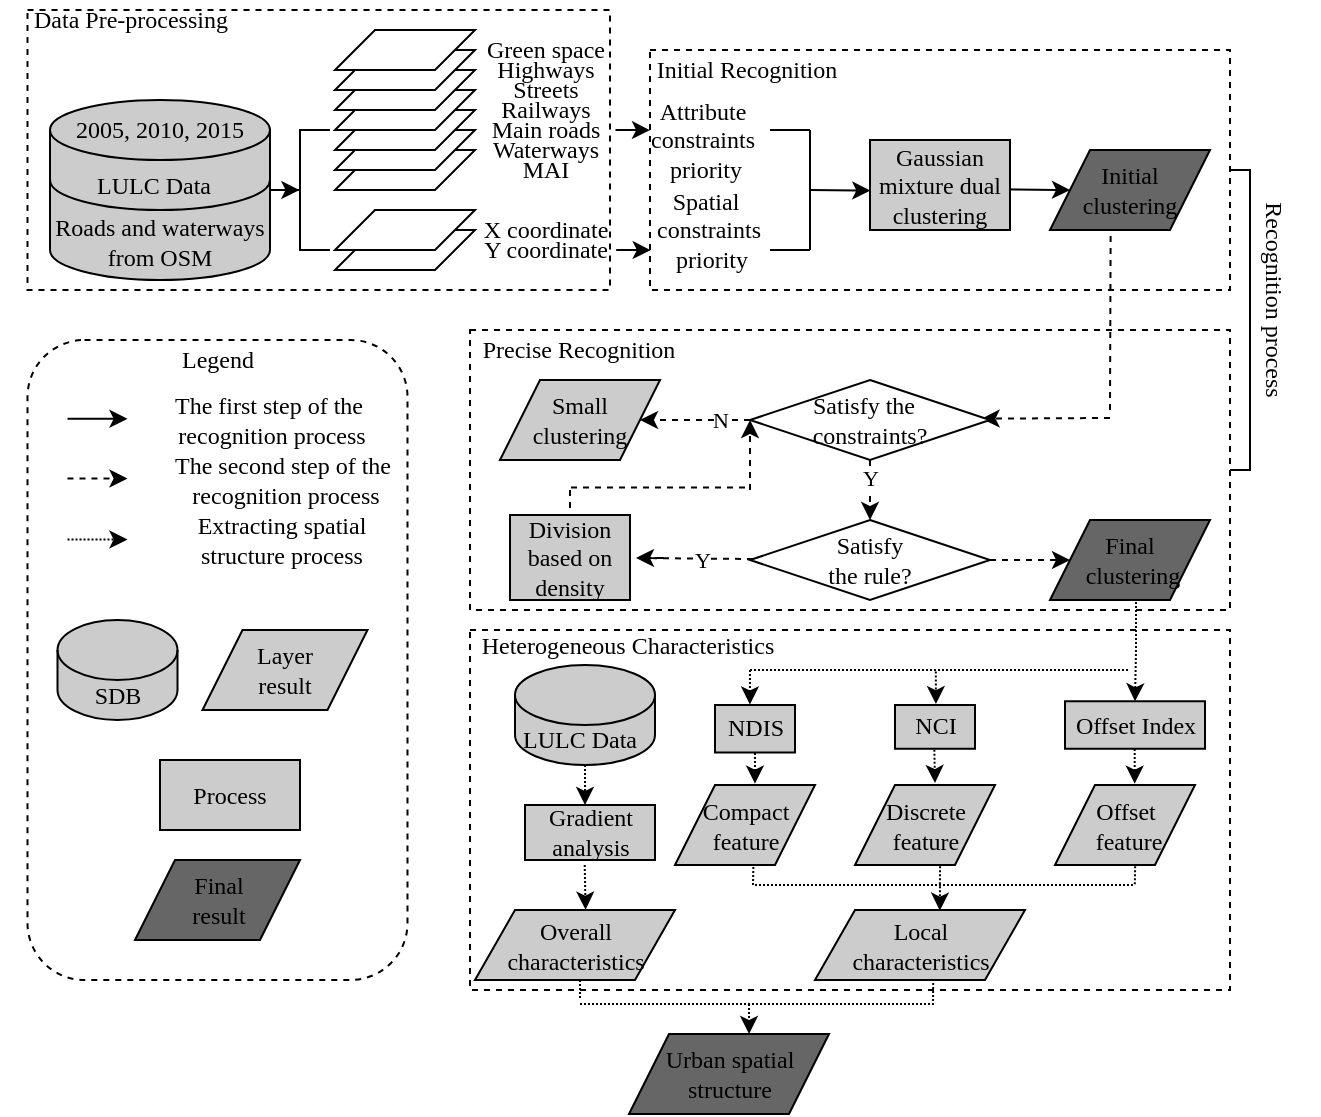 <mxfile version="15.2.7" type="github">
  <diagram id="8HJ7aUhL0o4wAt0HdWRR" name="Page-1">
    <mxGraphModel dx="1183" dy="668" grid="1" gridSize="10" guides="1" tooltips="1" connect="1" arrows="1" fold="1" page="1" pageScale="1" pageWidth="827" pageHeight="1169" math="0" shadow="0">
      <root>
        <mxCell id="0" />
        <mxCell id="1" parent="0" />
        <mxCell id="KHvkYx3U1BYGAtdz-cbN-30" value="" style="rounded=0;whiteSpace=wrap;html=1;dashed=1;fillColor=none;" vertex="1" parent="1">
          <mxGeometry x="260" y="370" width="380" height="180" as="geometry" />
        </mxCell>
        <mxCell id="KHvkYx3U1BYGAtdz-cbN-4" value="" style="rounded=0;whiteSpace=wrap;html=1;dashed=1;fillColor=none;" vertex="1" parent="1">
          <mxGeometry x="260" y="220" width="380" height="140" as="geometry" />
        </mxCell>
        <mxCell id="KHvkYx3U1BYGAtdz-cbN-22" value="" style="rounded=0;whiteSpace=wrap;html=1;dashed=1;fillColor=none;" vertex="1" parent="1">
          <mxGeometry x="38.75" y="60" width="291.25" height="140" as="geometry" />
        </mxCell>
        <mxCell id="i6sxjxo-gBJiL7IOT36x-5" value="LULC Data&amp;nbsp;&amp;nbsp;" style="shape=cylinder3;whiteSpace=wrap;html=1;boundedLbl=1;backgroundOutline=1;size=15;fontFamily=Times New Roman;shadow=0;fillColor=#CCCCCC;" parent="1" vertex="1">
          <mxGeometry x="50" y="105" width="110" height="60" as="geometry" />
        </mxCell>
        <mxCell id="i6sxjxo-gBJiL7IOT36x-6" value="2005, 2010, 2015" style="text;html=1;strokeColor=none;fillColor=none;align=center;verticalAlign=middle;whiteSpace=wrap;rounded=0;fontFamily=Times New Roman;" parent="1" vertex="1">
          <mxGeometry x="25" y="115" width="160" height="10" as="geometry" />
        </mxCell>
        <mxCell id="i6sxjxo-gBJiL7IOT36x-10" value="&lt;span&gt;Roads and waterways from OSM&lt;/span&gt;" style="shape=cylinder3;whiteSpace=wrap;html=1;boundedLbl=1;backgroundOutline=1;size=15;lid=0;fontFamily=Times New Roman;fillColor=#CCCCCC;" parent="1" vertex="1">
          <mxGeometry x="50" y="145" width="110" height="50" as="geometry" />
        </mxCell>
        <mxCell id="i6sxjxo-gBJiL7IOT36x-22" value="" style="shape=parallelogram;perimeter=parallelogramPerimeter;whiteSpace=wrap;html=1;fixedSize=1;fontFamily=Times New Roman;" parent="1" vertex="1">
          <mxGeometry x="192.5" y="130" width="70" height="20" as="geometry" />
        </mxCell>
        <mxCell id="i6sxjxo-gBJiL7IOT36x-23" value="" style="shape=parallelogram;perimeter=parallelogramPerimeter;whiteSpace=wrap;html=1;fixedSize=1;fontFamily=Times New Roman;" parent="1" vertex="1">
          <mxGeometry x="192.5" y="120" width="70" height="20" as="geometry" />
        </mxCell>
        <mxCell id="i6sxjxo-gBJiL7IOT36x-24" value="" style="shape=parallelogram;perimeter=parallelogramPerimeter;whiteSpace=wrap;html=1;fixedSize=1;fontFamily=Times New Roman;" parent="1" vertex="1">
          <mxGeometry x="192.5" y="110" width="70" height="20" as="geometry" />
        </mxCell>
        <mxCell id="i6sxjxo-gBJiL7IOT36x-25" value="" style="shape=parallelogram;perimeter=parallelogramPerimeter;whiteSpace=wrap;html=1;fixedSize=1;fontFamily=Times New Roman;" parent="1" vertex="1">
          <mxGeometry x="192.5" y="100" width="70" height="20" as="geometry" />
        </mxCell>
        <mxCell id="i6sxjxo-gBJiL7IOT36x-26" value="" style="shape=parallelogram;perimeter=parallelogramPerimeter;whiteSpace=wrap;html=1;fixedSize=1;fontFamily=Times New Roman;" parent="1" vertex="1">
          <mxGeometry x="192.5" y="90" width="70" height="20" as="geometry" />
        </mxCell>
        <mxCell id="i6sxjxo-gBJiL7IOT36x-27" value="" style="shape=parallelogram;perimeter=parallelogramPerimeter;whiteSpace=wrap;html=1;fixedSize=1;fontFamily=Times New Roman;" parent="1" vertex="1">
          <mxGeometry x="192.5" y="80" width="70" height="20" as="geometry" />
        </mxCell>
        <mxCell id="i6sxjxo-gBJiL7IOT36x-28" value="" style="shape=parallelogram;perimeter=parallelogramPerimeter;whiteSpace=wrap;html=1;fixedSize=1;fontFamily=Times New Roman;" parent="1" vertex="1">
          <mxGeometry x="192.5" y="70" width="70" height="20" as="geometry" />
        </mxCell>
        <mxCell id="13GSF1PAoy-0XcD6c8-7-4" value="" style="shape=parallelogram;perimeter=parallelogramPerimeter;whiteSpace=wrap;html=1;fixedSize=1;fontFamily=Times New Roman;" parent="1" vertex="1">
          <mxGeometry x="192.5" y="170" width="70" height="20" as="geometry" />
        </mxCell>
        <mxCell id="13GSF1PAoy-0XcD6c8-7-5" value="" style="shape=parallelogram;perimeter=parallelogramPerimeter;whiteSpace=wrap;html=1;fixedSize=1;fontFamily=Times New Roman;" parent="1" vertex="1">
          <mxGeometry x="192.5" y="160" width="70" height="20" as="geometry" />
        </mxCell>
        <mxCell id="13GSF1PAoy-0XcD6c8-7-6" value="&lt;div&gt;Green space&lt;/div&gt;" style="text;html=1;strokeColor=none;fillColor=none;align=center;verticalAlign=middle;whiteSpace=wrap;rounded=0;fontFamily=Times New Roman;" parent="1" vertex="1">
          <mxGeometry x="252.5" y="70" width="90" height="20" as="geometry" />
        </mxCell>
        <mxCell id="13GSF1PAoy-0XcD6c8-7-7" value="&lt;div&gt;Highways&lt;/div&gt;" style="text;html=1;strokeColor=none;fillColor=none;align=center;verticalAlign=middle;whiteSpace=wrap;rounded=0;fontFamily=Times New Roman;" parent="1" vertex="1">
          <mxGeometry x="252.5" y="80" width="90" height="20" as="geometry" />
        </mxCell>
        <mxCell id="13GSF1PAoy-0XcD6c8-7-8" value="Streets" style="text;html=1;strokeColor=none;fillColor=none;align=center;verticalAlign=middle;whiteSpace=wrap;rounded=0;fontFamily=Times New Roman;" parent="1" vertex="1">
          <mxGeometry x="252.5" y="95" width="90" height="10" as="geometry" />
        </mxCell>
        <mxCell id="13GSF1PAoy-0XcD6c8-7-9" value="&lt;div&gt;Railways&lt;/div&gt;" style="text;html=1;strokeColor=none;fillColor=none;align=center;verticalAlign=middle;whiteSpace=wrap;rounded=0;fontFamily=Times New Roman;" parent="1" vertex="1">
          <mxGeometry x="252.5" y="100" width="90" height="20" as="geometry" />
        </mxCell>
        <mxCell id="13GSF1PAoy-0XcD6c8-7-10" value="&lt;div&gt;Main roads&lt;/div&gt;" style="text;html=1;strokeColor=none;fillColor=none;align=center;verticalAlign=middle;whiteSpace=wrap;rounded=0;fontFamily=Times New Roman;" parent="1" vertex="1">
          <mxGeometry x="252.5" y="110" width="90" height="20" as="geometry" />
        </mxCell>
        <mxCell id="13GSF1PAoy-0XcD6c8-7-11" value="&lt;div&gt;Waterways&lt;/div&gt;" style="text;html=1;strokeColor=none;fillColor=none;align=center;verticalAlign=middle;whiteSpace=wrap;rounded=0;fontFamily=Times New Roman;" parent="1" vertex="1">
          <mxGeometry x="252.5" y="120" width="90" height="20" as="geometry" />
        </mxCell>
        <mxCell id="13GSF1PAoy-0XcD6c8-7-12" value="&lt;div&gt;MAI&lt;/div&gt;" style="text;html=1;strokeColor=none;fillColor=none;align=center;verticalAlign=middle;whiteSpace=wrap;rounded=0;fontFamily=Times New Roman;" parent="1" vertex="1">
          <mxGeometry x="252.5" y="130" width="90" height="20" as="geometry" />
        </mxCell>
        <mxCell id="13GSF1PAoy-0XcD6c8-7-13" value="&lt;div&gt;X coordinate&lt;/div&gt;" style="text;html=1;strokeColor=none;fillColor=none;align=center;verticalAlign=middle;whiteSpace=wrap;rounded=0;fontFamily=Times New Roman;" parent="1" vertex="1">
          <mxGeometry x="252.5" y="160" width="90" height="20" as="geometry" />
        </mxCell>
        <mxCell id="13GSF1PAoy-0XcD6c8-7-14" value="Y coordinate" style="text;html=1;strokeColor=none;fillColor=none;align=center;verticalAlign=middle;whiteSpace=wrap;rounded=0;fontFamily=Times New Roman;" parent="1" vertex="1">
          <mxGeometry x="252.5" y="170" width="90" height="20" as="geometry" />
        </mxCell>
        <mxCell id="13GSF1PAoy-0XcD6c8-7-21" value="" style="endArrow=classic;html=1;fontFamily=Times New Roman;exitX=0.75;exitY=0.5;exitDx=0;exitDy=0;entryX=0.002;entryY=0.562;entryDx=0;entryDy=0;entryPerimeter=0;exitPerimeter=0;" parent="1" edge="1" target="l3byzFUJGpa-IuywQS9A-1" source="13GSF1PAoy-0XcD6c8-7-55">
          <mxGeometry x="295" y="80" width="50" height="50" as="geometry">
            <mxPoint x="435" y="149.67" as="sourcePoint" />
            <mxPoint x="455" y="150" as="targetPoint" />
          </mxGeometry>
        </mxCell>
        <mxCell id="13GSF1PAoy-0XcD6c8-7-53" value="" style="line;strokeWidth=1;html=1;fontFamily=Times New Roman;fontColor=#000000;" parent="1" vertex="1">
          <mxGeometry x="410" y="175" width="20" height="10" as="geometry" />
        </mxCell>
        <mxCell id="13GSF1PAoy-0XcD6c8-7-54" value="" style="line;strokeWidth=1;html=1;fontFamily=Times New Roman;fontColor=#000000;" parent="1" vertex="1">
          <mxGeometry x="410" y="115" width="20" height="10" as="geometry" />
        </mxCell>
        <mxCell id="13GSF1PAoy-0XcD6c8-7-55" value="" style="line;strokeWidth=1;direction=south;html=1;fontFamily=Times New Roman;fontColor=#000000;" parent="1" vertex="1">
          <mxGeometry x="420" y="120" width="20" height="40" as="geometry" />
        </mxCell>
        <mxCell id="13GSF1PAoy-0XcD6c8-7-56" value="" style="line;strokeWidth=1;direction=south;html=1;fontFamily=Times New Roman;fontColor=#000000;" parent="1" vertex="1">
          <mxGeometry x="420" y="160" width="20" height="20" as="geometry" />
        </mxCell>
        <mxCell id="13GSF1PAoy-0XcD6c8-7-59" value="" style="endArrow=classic;html=1;fontFamily=Times New Roman;entryX=0;entryY=0.5;entryDx=0;entryDy=0;" parent="1" edge="1" target="13GSF1PAoy-0XcD6c8-7-61">
          <mxGeometry width="50" height="50" relative="1" as="geometry">
            <mxPoint x="520" y="149.67" as="sourcePoint" />
            <mxPoint x="550" y="149.67" as="targetPoint" />
          </mxGeometry>
        </mxCell>
        <mxCell id="13GSF1PAoy-0XcD6c8-7-61" value="Initial clustering" style="shape=parallelogram;perimeter=parallelogramPerimeter;whiteSpace=wrap;html=1;fixedSize=1;strokeWidth=1;fontFamily=Times New Roman;fontColor=#000000;fillColor=#666666;" parent="1" vertex="1">
          <mxGeometry x="550" y="130" width="80" height="40" as="geometry" />
        </mxCell>
        <mxCell id="13GSF1PAoy-0XcD6c8-7-62" value="" style="endArrow=none;dashed=1;html=1;strokeWidth=1;fontFamily=Times New Roman;fontColor=#000000;entryX=0.379;entryY=1.003;entryDx=0;entryDy=0;entryPerimeter=0;" parent="1" target="13GSF1PAoy-0XcD6c8-7-61" edge="1">
          <mxGeometry width="50" height="50" relative="1" as="geometry">
            <mxPoint x="580" y="260" as="sourcePoint" />
            <mxPoint x="590" y="210" as="targetPoint" />
            <Array as="points" />
          </mxGeometry>
        </mxCell>
        <mxCell id="13GSF1PAoy-0XcD6c8-7-63" value="" style="endArrow=classic;html=1;fontFamily=Times New Roman;dashed=1;entryX=0.965;entryY=0.483;entryDx=0;entryDy=0;entryPerimeter=0;" parent="1" target="13GSF1PAoy-0XcD6c8-7-64" edge="1">
          <mxGeometry width="50" height="50" relative="1" as="geometry">
            <mxPoint x="580" y="264" as="sourcePoint" />
            <mxPoint x="510" y="244.76" as="targetPoint" />
          </mxGeometry>
        </mxCell>
        <mxCell id="13GSF1PAoy-0XcD6c8-7-64" value="Satisfy the &amp;nbsp;&lt;br&gt;constraints?" style="rhombus;whiteSpace=wrap;html=1;strokeWidth=1;fontFamily=Times New Roman;fontColor=#000000;" parent="1" vertex="1">
          <mxGeometry x="400" y="245" width="120" height="40" as="geometry" />
        </mxCell>
        <mxCell id="13GSF1PAoy-0XcD6c8-7-65" value="" style="endArrow=classic;html=1;fontFamily=Times New Roman;dashed=1;exitX=0;exitY=0.5;exitDx=0;exitDy=0;entryX=1;entryY=0.5;entryDx=0;entryDy=0;" parent="1" source="13GSF1PAoy-0XcD6c8-7-64" target="13GSF1PAoy-0XcD6c8-7-66" edge="1">
          <mxGeometry width="50" height="50" relative="1" as="geometry">
            <mxPoint x="410" y="265" as="sourcePoint" />
            <mxPoint x="340" y="264.8" as="targetPoint" />
          </mxGeometry>
        </mxCell>
        <mxCell id="13GSF1PAoy-0XcD6c8-7-67" value="N&lt;br&gt;" style="edgeLabel;html=1;align=center;verticalAlign=middle;resizable=0;points=[];fontFamily=Times New Roman;fontColor=#000000;" parent="13GSF1PAoy-0XcD6c8-7-65" vertex="1" connectable="0">
          <mxGeometry x="-0.447" relative="1" as="geometry">
            <mxPoint as="offset" />
          </mxGeometry>
        </mxCell>
        <mxCell id="13GSF1PAoy-0XcD6c8-7-66" value="Small clustering" style="shape=parallelogram;perimeter=parallelogramPerimeter;whiteSpace=wrap;html=1;fixedSize=1;strokeWidth=1;fontFamily=Times New Roman;fontColor=#000000;fillColor=#CCCCCC;" parent="1" vertex="1">
          <mxGeometry x="275" y="245" width="80" height="40" as="geometry" />
        </mxCell>
        <mxCell id="13GSF1PAoy-0XcD6c8-7-68" value="" style="endArrow=classic;html=1;fontFamily=Times New Roman;dashed=1;exitX=0.5;exitY=1;exitDx=0;exitDy=0;entryX=0.5;entryY=0;entryDx=0;entryDy=0;" parent="1" source="13GSF1PAoy-0XcD6c8-7-64" edge="1" target="13GSF1PAoy-0XcD6c8-7-70">
          <mxGeometry width="50" height="50" relative="1" as="geometry">
            <mxPoint x="464.5" y="305" as="sourcePoint" />
            <mxPoint x="459" y="305" as="targetPoint" />
          </mxGeometry>
        </mxCell>
        <mxCell id="13GSF1PAoy-0XcD6c8-7-69" value="Y&lt;br&gt;" style="edgeLabel;html=1;align=center;verticalAlign=middle;resizable=0;points=[];fontFamily=Times New Roman;fontColor=#000000;" parent="13GSF1PAoy-0XcD6c8-7-68" vertex="1" connectable="0">
          <mxGeometry x="-0.447" relative="1" as="geometry">
            <mxPoint as="offset" />
          </mxGeometry>
        </mxCell>
        <mxCell id="13GSF1PAoy-0XcD6c8-7-70" value="Satisfy &lt;br&gt;the rule?" style="rhombus;whiteSpace=wrap;html=1;strokeWidth=1;fontFamily=Times New Roman;fontColor=#000000;" parent="1" vertex="1">
          <mxGeometry x="400" y="315" width="120" height="40" as="geometry" />
        </mxCell>
        <mxCell id="13GSF1PAoy-0XcD6c8-7-71" value="" style="endArrow=classic;html=1;fontFamily=Times New Roman;dashed=1;" parent="1" source="13GSF1PAoy-0XcD6c8-7-70" edge="1">
          <mxGeometry width="50" height="50" relative="1" as="geometry">
            <mxPoint x="469" y="285" as="sourcePoint" />
            <mxPoint x="343" y="334" as="targetPoint" />
            <Array as="points">
              <mxPoint x="343" y="334" />
              <mxPoint x="360" y="334" />
            </Array>
          </mxGeometry>
        </mxCell>
        <mxCell id="13GSF1PAoy-0XcD6c8-7-72" value="Y&lt;br&gt;" style="edgeLabel;html=1;align=center;verticalAlign=middle;resizable=0;points=[];fontFamily=Times New Roman;fontColor=#000000;" parent="13GSF1PAoy-0XcD6c8-7-71" vertex="1" connectable="0">
          <mxGeometry x="-0.447" relative="1" as="geometry">
            <mxPoint as="offset" />
          </mxGeometry>
        </mxCell>
        <mxCell id="13GSF1PAoy-0XcD6c8-7-75" value="" style="endArrow=classic;html=1;fontFamily=Times New Roman;dashed=1;exitX=1;exitY=0.5;exitDx=0;exitDy=0;" parent="1" source="13GSF1PAoy-0XcD6c8-7-70" edge="1">
          <mxGeometry width="50" height="50" relative="1" as="geometry">
            <mxPoint x="590" y="254.76" as="sourcePoint" />
            <mxPoint x="560" y="335" as="targetPoint" />
          </mxGeometry>
        </mxCell>
        <mxCell id="KHvkYx3U1BYGAtdz-cbN-32" style="edgeStyle=orthogonalEdgeStyle;rounded=0;orthogonalLoop=1;jettySize=auto;html=1;exitX=0.5;exitY=1;exitDx=0;exitDy=0;entryX=0.5;entryY=0;entryDx=0;entryDy=0;dashed=1;dashPattern=1 1;" edge="1" parent="1" source="13GSF1PAoy-0XcD6c8-7-76" target="l3byzFUJGpa-IuywQS9A-8">
          <mxGeometry relative="1" as="geometry">
            <Array as="points">
              <mxPoint x="593" y="355" />
              <mxPoint x="593" y="380" />
              <mxPoint x="592" y="380" />
            </Array>
          </mxGeometry>
        </mxCell>
        <mxCell id="13GSF1PAoy-0XcD6c8-7-76" value="Final&lt;br&gt;&amp;nbsp;clustering" style="shape=parallelogram;perimeter=parallelogramPerimeter;whiteSpace=wrap;html=1;fixedSize=1;strokeWidth=1;fontFamily=Times New Roman;fontColor=#000000;fillColor=#666666;" parent="1" vertex="1">
          <mxGeometry x="550" y="315" width="80" height="40" as="geometry" />
        </mxCell>
        <mxCell id="13GSF1PAoy-0XcD6c8-7-80" value="LULC Data&amp;nbsp;&amp;nbsp;" style="shape=cylinder3;whiteSpace=wrap;html=1;boundedLbl=1;backgroundOutline=1;size=15;fontFamily=Times New Roman;fillColor=#CCCCCC;" parent="1" vertex="1">
          <mxGeometry x="282.5" y="387.5" width="70" height="50" as="geometry" />
        </mxCell>
        <mxCell id="13GSF1PAoy-0XcD6c8-7-83" value="Compact feature" style="shape=parallelogram;perimeter=parallelogramPerimeter;whiteSpace=wrap;html=1;fixedSize=1;strokeWidth=1;fontFamily=Times New Roman;fontColor=#000000;fillColor=#CCCCCC;" parent="1" vertex="1">
          <mxGeometry x="362.5" y="447.5" width="70" height="40" as="geometry" />
        </mxCell>
        <mxCell id="13GSF1PAoy-0XcD6c8-7-84" value="Discrete &lt;br&gt;feature" style="shape=parallelogram;perimeter=parallelogramPerimeter;whiteSpace=wrap;html=1;fixedSize=1;strokeWidth=1;fontFamily=Times New Roman;fontColor=#000000;fillColor=#CCCCCC;" parent="1" vertex="1">
          <mxGeometry x="452.5" y="447.5" width="70" height="40" as="geometry" />
        </mxCell>
        <mxCell id="13GSF1PAoy-0XcD6c8-7-85" value="Offset&lt;br&gt;&amp;nbsp;feature" style="shape=parallelogram;perimeter=parallelogramPerimeter;whiteSpace=wrap;html=1;fixedSize=1;strokeWidth=1;fontFamily=Times New Roman;fontColor=#000000;fillColor=#CCCCCC;" parent="1" vertex="1">
          <mxGeometry x="552.5" y="447.5" width="70" height="40" as="geometry" />
        </mxCell>
        <mxCell id="13GSF1PAoy-0XcD6c8-7-87" value="" style="endArrow=classic;html=1;fontFamily=Times New Roman;dashed=1;dashPattern=1 1;entryX=0.442;entryY=-0.023;entryDx=0;entryDy=0;entryPerimeter=0;exitX=0.489;exitY=0.579;exitDx=0;exitDy=0;exitPerimeter=0;" parent="1" edge="1" source="KHvkYx3U1BYGAtdz-cbN-34">
          <mxGeometry width="50" height="50" relative="1" as="geometry">
            <mxPoint x="492.5" y="387.5" as="sourcePoint" />
            <mxPoint x="492.97" y="407.04" as="targetPoint" />
            <Array as="points" />
          </mxGeometry>
        </mxCell>
        <mxCell id="13GSF1PAoy-0XcD6c8-7-92" value="" style="endArrow=classic;html=1;fontFamily=Times New Roman;dashed=1;dashPattern=1 1;entryX=0.436;entryY=-0.012;entryDx=0;entryDy=0;exitX=0;exitY=0.5;exitDx=0;exitDy=0;exitPerimeter=0;entryPerimeter=0;" parent="1" edge="1" target="l3byzFUJGpa-IuywQS9A-6" source="KHvkYx3U1BYGAtdz-cbN-34">
          <mxGeometry width="50" height="50" relative="1" as="geometry">
            <mxPoint x="402.5" y="387.5" as="sourcePoint" />
            <mxPoint x="402.5" y="407.5" as="targetPoint" />
            <Array as="points" />
          </mxGeometry>
        </mxCell>
        <mxCell id="13GSF1PAoy-0XcD6c8-7-94" value="" style="endArrow=classic;html=1;fontFamily=Times New Roman;dashed=1;exitX=0.5;exitY=1;exitDx=0;exitDy=0;dashPattern=1 1;entryX=0.571;entryY=-0.017;entryDx=0;entryDy=0;entryPerimeter=0;" parent="1" target="13GSF1PAoy-0XcD6c8-7-83" edge="1">
          <mxGeometry width="50" height="50" relative="1" as="geometry">
            <mxPoint x="402.5" y="427.5" as="sourcePoint" />
            <mxPoint x="412.62" y="417.5" as="targetPoint" />
            <Array as="points" />
          </mxGeometry>
        </mxCell>
        <mxCell id="13GSF1PAoy-0XcD6c8-7-95" value="" style="endArrow=classic;html=1;fontFamily=Times New Roman;dashed=1;exitX=0.418;exitY=1.017;exitDx=0;exitDy=0;dashPattern=1 1;exitPerimeter=0;" parent="1" edge="1">
          <mxGeometry width="50" height="50" relative="1" as="geometry">
            <mxPoint x="492.13" y="427.84" as="sourcePoint" />
            <mxPoint x="492.5" y="446.5" as="targetPoint" />
            <Array as="points" />
          </mxGeometry>
        </mxCell>
        <mxCell id="13GSF1PAoy-0XcD6c8-7-96" value="" style="endArrow=classic;html=1;fontFamily=Times New Roman;dashed=1;exitX=0.5;exitY=1;exitDx=0;exitDy=0;dashPattern=1 1;entryX=0.571;entryY=-0.017;entryDx=0;entryDy=0;entryPerimeter=0;" parent="1" edge="1">
          <mxGeometry width="50" height="50" relative="1" as="geometry">
            <mxPoint x="592.36" y="427.5" as="sourcePoint" />
            <mxPoint x="592.33" y="446.82" as="targetPoint" />
            <Array as="points" />
          </mxGeometry>
        </mxCell>
        <mxCell id="13GSF1PAoy-0XcD6c8-7-97" value="" style="endArrow=classic;html=1;fontFamily=Times New Roman;dashed=1;dashPattern=1 1;entryX=0.5;entryY=0;entryDx=0;entryDy=0;" parent="1" edge="1">
          <mxGeometry width="50" height="50" relative="1" as="geometry">
            <mxPoint x="317.5" y="437.5" as="sourcePoint" />
            <mxPoint x="317.5" y="457.5" as="targetPoint" />
            <Array as="points" />
          </mxGeometry>
        </mxCell>
        <mxCell id="13GSF1PAoy-0XcD6c8-7-100" value="Overall characteristics" style="shape=parallelogram;perimeter=parallelogramPerimeter;whiteSpace=wrap;html=1;fixedSize=1;strokeWidth=1;fontFamily=Times New Roman;fontColor=#000000;fillColor=#CCCCCC;" parent="1" vertex="1">
          <mxGeometry x="262.5" y="510" width="100" height="35" as="geometry" />
        </mxCell>
        <mxCell id="13GSF1PAoy-0XcD6c8-7-101" value="Local&lt;br&gt;characteristics" style="shape=parallelogram;perimeter=parallelogramPerimeter;whiteSpace=wrap;html=1;fixedSize=1;strokeWidth=1;fontFamily=Times New Roman;fontColor=#000000;fillColor=#CCCCCC;" parent="1" vertex="1">
          <mxGeometry x="432.5" y="510" width="105" height="35" as="geometry" />
        </mxCell>
        <mxCell id="13GSF1PAoy-0XcD6c8-7-102" value="" style="endArrow=classic;html=1;fontFamily=Times New Roman;dashed=1;dashPattern=1 1;entryX=0.553;entryY=-0.005;entryDx=0;entryDy=0;entryPerimeter=0;" parent="1" target="13GSF1PAoy-0XcD6c8-7-100" edge="1">
          <mxGeometry width="50" height="50" relative="1" as="geometry">
            <mxPoint x="317.36" y="487.5" as="sourcePoint" />
            <mxPoint x="317.5" y="515.5" as="targetPoint" />
            <Array as="points" />
          </mxGeometry>
        </mxCell>
        <mxCell id="13GSF1PAoy-0XcD6c8-7-103" value="" style="endArrow=none;html=1;dashed=1;dashPattern=1 1;strokeWidth=1;fontFamily=Times New Roman;fontColor=#000000;entryX=0.56;entryY=1.009;entryDx=0;entryDy=0;entryPerimeter=0;" parent="1" target="13GSF1PAoy-0XcD6c8-7-83" edge="1">
          <mxGeometry width="50" height="50" relative="1" as="geometry">
            <mxPoint x="401.5" y="497.5" as="sourcePoint" />
            <mxPoint x="532.5" y="507.5" as="targetPoint" />
          </mxGeometry>
        </mxCell>
        <mxCell id="13GSF1PAoy-0XcD6c8-7-105" value="" style="endArrow=none;html=1;dashed=1;dashPattern=1 1;strokeWidth=1;fontFamily=Times New Roman;fontColor=#000000;" parent="1" edge="1">
          <mxGeometry width="50" height="50" relative="1" as="geometry">
            <mxPoint x="494.95" y="497.14" as="sourcePoint" />
            <mxPoint x="495.05" y="487.5" as="targetPoint" />
          </mxGeometry>
        </mxCell>
        <mxCell id="13GSF1PAoy-0XcD6c8-7-106" value="" style="endArrow=none;html=1;dashed=1;dashPattern=1 1;strokeWidth=1;fontFamily=Times New Roman;fontColor=#000000;entryX=0.56;entryY=1.009;entryDx=0;entryDy=0;entryPerimeter=0;" parent="1" edge="1">
          <mxGeometry width="50" height="50" relative="1" as="geometry">
            <mxPoint x="592.4" y="497.14" as="sourcePoint" />
            <mxPoint x="592.6" y="487.5" as="targetPoint" />
          </mxGeometry>
        </mxCell>
        <mxCell id="13GSF1PAoy-0XcD6c8-7-107" value="" style="endArrow=none;html=1;dashed=1;dashPattern=1 1;strokeWidth=1;fontFamily=Times New Roman;fontColor=#000000;" parent="1" edge="1">
          <mxGeometry width="50" height="50" relative="1" as="geometry">
            <mxPoint x="402.5" y="497.5" as="sourcePoint" />
            <mxPoint x="592.5" y="497.5" as="targetPoint" />
          </mxGeometry>
        </mxCell>
        <mxCell id="13GSF1PAoy-0XcD6c8-7-108" value="" style="endArrow=classic;html=1;fontFamily=Times New Roman;dashed=1;exitX=0.5;exitY=1;exitDx=0;exitDy=0;dashPattern=1 1;entryX=0.594;entryY=0.009;entryDx=0;entryDy=0;entryPerimeter=0;" parent="1" edge="1" target="13GSF1PAoy-0XcD6c8-7-101">
          <mxGeometry width="50" height="50" relative="1" as="geometry">
            <mxPoint x="495.01" y="498.18" as="sourcePoint" />
            <mxPoint x="494.98" y="517.5" as="targetPoint" />
            <Array as="points" />
          </mxGeometry>
        </mxCell>
        <mxCell id="13GSF1PAoy-0XcD6c8-7-109" value="Urban spatial structure" style="shape=parallelogram;perimeter=parallelogramPerimeter;whiteSpace=wrap;html=1;fixedSize=1;strokeWidth=1;fontFamily=Times New Roman;fontColor=#000000;fillColor=#666666;" parent="1" vertex="1">
          <mxGeometry x="339.5" y="572" width="100" height="40" as="geometry" />
        </mxCell>
        <mxCell id="13GSF1PAoy-0XcD6c8-7-110" value="" style="endArrow=none;html=1;dashed=1;dashPattern=1 1;strokeWidth=1;fontFamily=Times New Roman;fontColor=#000000;" parent="1" edge="1">
          <mxGeometry width="50" height="50" relative="1" as="geometry">
            <mxPoint x="315" y="545" as="sourcePoint" />
            <mxPoint x="315" y="555" as="targetPoint" />
          </mxGeometry>
        </mxCell>
        <mxCell id="13GSF1PAoy-0XcD6c8-7-111" value="" style="endArrow=none;html=1;dashed=1;dashPattern=1 1;strokeWidth=1;fontFamily=Times New Roman;fontColor=#000000;entryX=0.563;entryY=1.011;entryDx=0;entryDy=0;entryPerimeter=0;" parent="1" target="13GSF1PAoy-0XcD6c8-7-101" edge="1">
          <mxGeometry width="50" height="50" relative="1" as="geometry">
            <mxPoint x="491.5" y="557.5" as="sourcePoint" />
            <mxPoint x="502.53" y="547.5" as="targetPoint" />
          </mxGeometry>
        </mxCell>
        <mxCell id="13GSF1PAoy-0XcD6c8-7-113" value="" style="endArrow=classic;html=1;fontFamily=Times New Roman;dashed=1;dashPattern=1 1;" parent="1" edge="1">
          <mxGeometry width="50" height="50" relative="1" as="geometry">
            <mxPoint x="399.5" y="557" as="sourcePoint" />
            <mxPoint x="399.54" y="572" as="targetPoint" />
            <Array as="points" />
          </mxGeometry>
        </mxCell>
        <mxCell id="13GSF1PAoy-0XcD6c8-7-114" value="" style="endArrow=none;html=1;dashed=1;dashPattern=1 1;strokeWidth=1;fontFamily=Times New Roman;fontColor=#000000;" parent="1" edge="1">
          <mxGeometry width="50" height="50" relative="1" as="geometry">
            <mxPoint x="315" y="557" as="sourcePoint" />
            <mxPoint x="490" y="557" as="targetPoint" />
          </mxGeometry>
        </mxCell>
        <mxCell id="13GSF1PAoy-0XcD6c8-7-117" value="" style="rounded=1;whiteSpace=wrap;html=1;strokeWidth=1;fontFamily=Times New Roman;fontColor=#000000;dashed=1;" parent="1" vertex="1">
          <mxGeometry x="38.75" y="225" width="190" height="320" as="geometry" />
        </mxCell>
        <mxCell id="13GSF1PAoy-0XcD6c8-7-119" value="" style="endArrow=classic;html=1;fontFamily=Times New Roman;dashed=1;dashPattern=1 1;" parent="1" edge="1">
          <mxGeometry width="50" height="50" relative="1" as="geometry">
            <mxPoint x="58.75" y="324.76" as="sourcePoint" />
            <mxPoint x="88.75" y="324.76" as="targetPoint" />
          </mxGeometry>
        </mxCell>
        <mxCell id="13GSF1PAoy-0XcD6c8-7-123" value="The first step of the&amp;nbsp;&lt;br&gt;recognition process" style="text;html=1;strokeColor=none;fillColor=none;align=center;verticalAlign=middle;whiteSpace=wrap;rounded=0;fontFamily=Times New Roman;" parent="1" vertex="1">
          <mxGeometry x="96.25" y="255" width="130" height="20" as="geometry" />
        </mxCell>
        <mxCell id="13GSF1PAoy-0XcD6c8-7-124" value="The second step of the&amp;nbsp;&lt;br&gt;recognition process" style="text;html=1;strokeColor=none;fillColor=none;align=center;verticalAlign=middle;whiteSpace=wrap;rounded=0;fontFamily=Times New Roman;" parent="1" vertex="1">
          <mxGeometry x="92.5" y="285" width="150" height="20" as="geometry" />
        </mxCell>
        <mxCell id="13GSF1PAoy-0XcD6c8-7-125" value="Extracting spatial structure process" style="text;html=1;strokeColor=none;fillColor=none;align=center;verticalAlign=middle;whiteSpace=wrap;rounded=0;fontFamily=Times New Roman;" parent="1" vertex="1">
          <mxGeometry x="111.25" y="315" width="110" height="20" as="geometry" />
        </mxCell>
        <mxCell id="13GSF1PAoy-0XcD6c8-7-128" value="SDB" style="shape=cylinder3;whiteSpace=wrap;html=1;boundedLbl=1;backgroundOutline=1;size=15;fontFamily=Times New Roman;fillColor=#CCCCCC;" parent="1" vertex="1">
          <mxGeometry x="53.75" y="365" width="60" height="50" as="geometry" />
        </mxCell>
        <mxCell id="13GSF1PAoy-0XcD6c8-7-129" value="Layer&lt;br&gt;result" style="shape=parallelogram;perimeter=parallelogramPerimeter;whiteSpace=wrap;html=1;fixedSize=1;strokeWidth=1;fontFamily=Times New Roman;fontColor=#000000;fillColor=#CCCCCC;" parent="1" vertex="1">
          <mxGeometry x="126.25" y="370" width="82.5" height="40" as="geometry" />
        </mxCell>
        <mxCell id="13GSF1PAoy-0XcD6c8-7-130" value="Final&lt;br&gt;result" style="shape=parallelogram;perimeter=parallelogramPerimeter;whiteSpace=wrap;html=1;fixedSize=1;strokeWidth=1;fontFamily=Times New Roman;fontColor=#000000;fillColor=#666666;" parent="1" vertex="1">
          <mxGeometry x="92.5" y="485" width="82.5" height="40" as="geometry" />
        </mxCell>
        <mxCell id="13GSF1PAoy-0XcD6c8-7-134" value="" style="strokeWidth=1;html=1;shape=mxgraph.flowchart.annotation_1;align=left;pointerEvents=1;fontFamily=Times New Roman;direction=west;" parent="1" vertex="1">
          <mxGeometry x="640" y="140" width="10" height="150" as="geometry" />
        </mxCell>
        <mxCell id="13GSF1PAoy-0XcD6c8-7-138" value="&amp;nbsp;&lt;br&gt;Recognition process" style="text;html=1;strokeColor=none;fillColor=none;align=center;verticalAlign=middle;whiteSpace=wrap;rounded=0;fontFamily=Times New Roman;rotation=90;" parent="1" vertex="1">
          <mxGeometry x="610" y="195" width="120" height="20" as="geometry" />
        </mxCell>
        <mxCell id="13GSF1PAoy-0XcD6c8-7-140" value="Legend" style="text;html=1;strokeColor=none;fillColor=none;align=center;verticalAlign=middle;whiteSpace=wrap;rounded=0;fontFamily=Times New Roman;" parent="1" vertex="1">
          <mxGeometry x="88.75" y="225" width="90" height="20" as="geometry" />
        </mxCell>
        <mxCell id="13GSF1PAoy-0XcD6c8-7-141" value="" style="endArrow=classic;html=1;fontFamily=Times New Roman;" parent="1" edge="1">
          <mxGeometry width="50" height="50" relative="1" as="geometry">
            <mxPoint x="58.75" y="264.43" as="sourcePoint" />
            <mxPoint x="88.75" y="264.43" as="targetPoint" />
          </mxGeometry>
        </mxCell>
        <mxCell id="13GSF1PAoy-0XcD6c8-7-143" value="" style="endArrow=classic;html=1;fontFamily=Times New Roman;dashed=1;" parent="1" edge="1">
          <mxGeometry width="50" height="50" relative="1" as="geometry">
            <mxPoint x="58.75" y="294.27" as="sourcePoint" />
            <mxPoint x="88.75" y="294.27" as="targetPoint" />
            <Array as="points">
              <mxPoint x="59.25" y="294.27" />
            </Array>
          </mxGeometry>
        </mxCell>
        <mxCell id="l3byzFUJGpa-IuywQS9A-1" value="&lt;span style=&quot;font-family: &amp;#34;times new roman&amp;#34;&quot;&gt;Gaussian mixture dual clustering&lt;/span&gt;" style="rounded=0;whiteSpace=wrap;html=1;fillColor=#CCCCCC;" parent="1" vertex="1">
          <mxGeometry x="460" y="125" width="70" height="45" as="geometry" />
        </mxCell>
        <mxCell id="l3byzFUJGpa-IuywQS9A-3" value="&lt;span style=&quot;font-family: &amp;#34;times new roman&amp;#34;&quot;&gt;Process&lt;/span&gt;" style="rounded=0;whiteSpace=wrap;html=1;fillColor=#CCCCCC;" parent="1" vertex="1">
          <mxGeometry x="105" y="435" width="70" height="35" as="geometry" />
        </mxCell>
        <mxCell id="l3byzFUJGpa-IuywQS9A-4" value="&lt;div style=&quot;font-family: &amp;#34;times new roman&amp;#34;&quot;&gt;Division&lt;/div&gt;&lt;div style=&quot;font-family: &amp;#34;times new roman&amp;#34;&quot;&gt;based on&lt;/div&gt;&lt;div style=&quot;font-family: &amp;#34;times new roman&amp;#34;&quot;&gt;density&lt;/div&gt;" style="rounded=0;whiteSpace=wrap;html=1;fillColor=#CCCCCC;" parent="1" vertex="1">
          <mxGeometry x="280" y="312.5" width="60" height="42.5" as="geometry" />
        </mxCell>
        <mxCell id="l3byzFUJGpa-IuywQS9A-5" value="&lt;font face=&quot;times new roman&quot;&gt;Gradient analysis&lt;/font&gt;" style="rounded=0;whiteSpace=wrap;html=1;fillColor=#CCCCCC;" parent="1" vertex="1">
          <mxGeometry x="287.5" y="457.5" width="65" height="27.5" as="geometry" />
        </mxCell>
        <mxCell id="l3byzFUJGpa-IuywQS9A-6" value="&lt;span style=&quot;font-family: &amp;#34;times new roman&amp;#34;&quot;&gt;NDIS&lt;/span&gt;" style="rounded=0;whiteSpace=wrap;html=1;fillColor=#CCCCCC;" parent="1" vertex="1">
          <mxGeometry x="382.5" y="407.5" width="40" height="23.75" as="geometry" />
        </mxCell>
        <mxCell id="l3byzFUJGpa-IuywQS9A-7" value="&lt;span style=&quot;font-family: &amp;#34;times new roman&amp;#34;&quot;&gt;NCI&lt;/span&gt;" style="rounded=0;whiteSpace=wrap;html=1;fillColor=#CCCCCC;" parent="1" vertex="1">
          <mxGeometry x="472.5" y="407.5" width="40" height="21.88" as="geometry" />
        </mxCell>
        <mxCell id="l3byzFUJGpa-IuywQS9A-8" value="&lt;span style=&quot;font-family: &amp;#34;times new roman&amp;#34;&quot;&gt;Offset Index&lt;/span&gt;" style="rounded=0;whiteSpace=wrap;html=1;fillColor=#CCCCCC;" parent="1" vertex="1">
          <mxGeometry x="557.5" y="405.63" width="70" height="23.75" as="geometry" />
        </mxCell>
        <mxCell id="KHvkYx3U1BYGAtdz-cbN-1" value="" style="rounded=0;whiteSpace=wrap;html=1;dashed=1;fillColor=none;" vertex="1" parent="1">
          <mxGeometry x="350" y="80" width="290" height="120" as="geometry" />
        </mxCell>
        <mxCell id="KHvkYx3U1BYGAtdz-cbN-9" value="&lt;div&gt;&lt;span&gt;Spatial&amp;nbsp;&lt;/span&gt;&lt;/div&gt;&lt;div&gt;&lt;span&gt;constraints&lt;/span&gt;&lt;/div&gt;&lt;div&gt;&lt;span&gt;&amp;nbsp;priority&lt;/span&gt;&lt;/div&gt;" style="text;html=1;strokeColor=none;fillColor=none;align=center;verticalAlign=middle;whiteSpace=wrap;rounded=0;fontFamily=Times New Roman;" vertex="1" parent="1">
          <mxGeometry x="332.5" y="160" width="92.5" height="20" as="geometry" />
        </mxCell>
        <mxCell id="KHvkYx3U1BYGAtdz-cbN-12" value="" style="strokeWidth=1;html=1;shape=mxgraph.flowchart.annotation_2;align=left;labelPosition=right;pointerEvents=1;fillColor=none;" vertex="1" parent="1">
          <mxGeometry x="160" y="120" width="30" height="60" as="geometry" />
        </mxCell>
        <mxCell id="KHvkYx3U1BYGAtdz-cbN-14" value="" style="endArrow=classic;html=1;exitX=0;exitY=0.5;exitDx=0;exitDy=0;exitPerimeter=0;entryX=0.49;entryY=0.501;entryDx=0;entryDy=0;entryPerimeter=0;" edge="1" parent="1" source="KHvkYx3U1BYGAtdz-cbN-12" target="KHvkYx3U1BYGAtdz-cbN-12">
          <mxGeometry width="50" height="50" relative="1" as="geometry">
            <mxPoint x="160" y="180" as="sourcePoint" />
            <mxPoint x="210" y="130" as="targetPoint" />
          </mxGeometry>
        </mxCell>
        <mxCell id="KHvkYx3U1BYGAtdz-cbN-17" value="Attribute&lt;span&gt;&amp;nbsp;&lt;br&gt;&lt;/span&gt;&lt;span&gt;constraints&amp;nbsp;&lt;/span&gt;&lt;br&gt;&lt;div&gt;&lt;span&gt;priority&lt;/span&gt;&lt;/div&gt;" style="text;html=1;strokeColor=none;fillColor=none;align=center;verticalAlign=middle;whiteSpace=wrap;rounded=0;fontFamily=Times New Roman;" vertex="1" parent="1">
          <mxGeometry x="332.5" y="115" width="90" height="20" as="geometry" />
        </mxCell>
        <mxCell id="KHvkYx3U1BYGAtdz-cbN-19" value="Data Pre-processing" style="text;html=1;strokeColor=none;fillColor=none;align=center;verticalAlign=middle;whiteSpace=wrap;rounded=0;fontFamily=Times New Roman;" vertex="1" parent="1">
          <mxGeometry x="36.25" y="55" width="108.75" height="20" as="geometry" />
        </mxCell>
        <mxCell id="KHvkYx3U1BYGAtdz-cbN-20" value="" style="endArrow=classic;html=1;exitX=1.002;exitY=0.862;exitDx=0;exitDy=0;exitPerimeter=0;entryX=0.193;entryY=1.004;entryDx=0;entryDy=0;entryPerimeter=0;" edge="1" parent="1" target="KHvkYx3U1BYGAtdz-cbN-9">
          <mxGeometry width="50" height="50" relative="1" as="geometry">
            <mxPoint x="333.088" y="179.99" as="sourcePoint" />
            <mxPoint x="380" y="160" as="targetPoint" />
          </mxGeometry>
        </mxCell>
        <mxCell id="KHvkYx3U1BYGAtdz-cbN-21" value="" style="endArrow=classic;html=1;exitX=1.002;exitY=0.862;exitDx=0;exitDy=0;exitPerimeter=0;entryX=0.193;entryY=1.004;entryDx=0;entryDy=0;entryPerimeter=0;" edge="1" parent="1">
          <mxGeometry width="50" height="50" relative="1" as="geometry">
            <mxPoint x="332.738" y="120.0" as="sourcePoint" />
            <mxPoint x="350.003" y="120.09" as="targetPoint" />
          </mxGeometry>
        </mxCell>
        <mxCell id="KHvkYx3U1BYGAtdz-cbN-24" value="Initial Recognition" style="text;html=1;strokeColor=none;fillColor=none;align=center;verticalAlign=middle;whiteSpace=wrap;rounded=0;fontFamily=Times New Roman;" vertex="1" parent="1">
          <mxGeometry x="343.75" y="80" width="108.75" height="20" as="geometry" />
        </mxCell>
        <mxCell id="KHvkYx3U1BYGAtdz-cbN-27" value="" style="line;strokeWidth=1;direction=south;html=1;perimeter=backbonePerimeter;points=[];outlineConnect=0;shadow=0;dashed=1;fillColor=none;" vertex="1" parent="1">
          <mxGeometry x="305" y="300" width="10" height="12.5" as="geometry" />
        </mxCell>
        <mxCell id="KHvkYx3U1BYGAtdz-cbN-29" value="Precise Recognition" style="text;html=1;strokeColor=none;fillColor=none;align=center;verticalAlign=middle;whiteSpace=wrap;rounded=0;fontFamily=Times New Roman;" vertex="1" parent="1">
          <mxGeometry x="260" y="220" width="108.75" height="20" as="geometry" />
        </mxCell>
        <mxCell id="KHvkYx3U1BYGAtdz-cbN-33" value="Heterogeneous Characteristics" style="text;html=1;strokeColor=none;fillColor=none;align=center;verticalAlign=middle;whiteSpace=wrap;rounded=0;fontFamily=Times New Roman;" vertex="1" parent="1">
          <mxGeometry x="264" y="367.5" width="150" height="20" as="geometry" />
        </mxCell>
        <mxCell id="KHvkYx3U1BYGAtdz-cbN-34" value="" style="line;strokeWidth=1;html=1;shadow=0;dashed=1;fillColor=none;dashPattern=1 1;" vertex="1" parent="1">
          <mxGeometry x="400" y="385" width="190" height="10" as="geometry" />
        </mxCell>
        <mxCell id="KHvkYx3U1BYGAtdz-cbN-35" value="" style="endArrow=classic;html=1;fontFamily=Times New Roman;dashed=1;entryX=0;entryY=0.5;entryDx=0;entryDy=0;" edge="1" parent="1" target="13GSF1PAoy-0XcD6c8-7-64">
          <mxGeometry width="50" height="50" relative="1" as="geometry">
            <mxPoint x="400" y="300" as="sourcePoint" />
            <mxPoint x="355" y="275" as="targetPoint" />
          </mxGeometry>
        </mxCell>
        <mxCell id="KHvkYx3U1BYGAtdz-cbN-40" value="" style="line;strokeWidth=1;direction=south;html=1;perimeter=backbonePerimeter;points=[];outlineConnect=0;shadow=0;dashed=1;fillColor=none;rotation=90;" vertex="1" parent="1">
          <mxGeometry x="347.82" y="254.07" width="10" height="89.37" as="geometry" />
        </mxCell>
      </root>
    </mxGraphModel>
  </diagram>
</mxfile>
